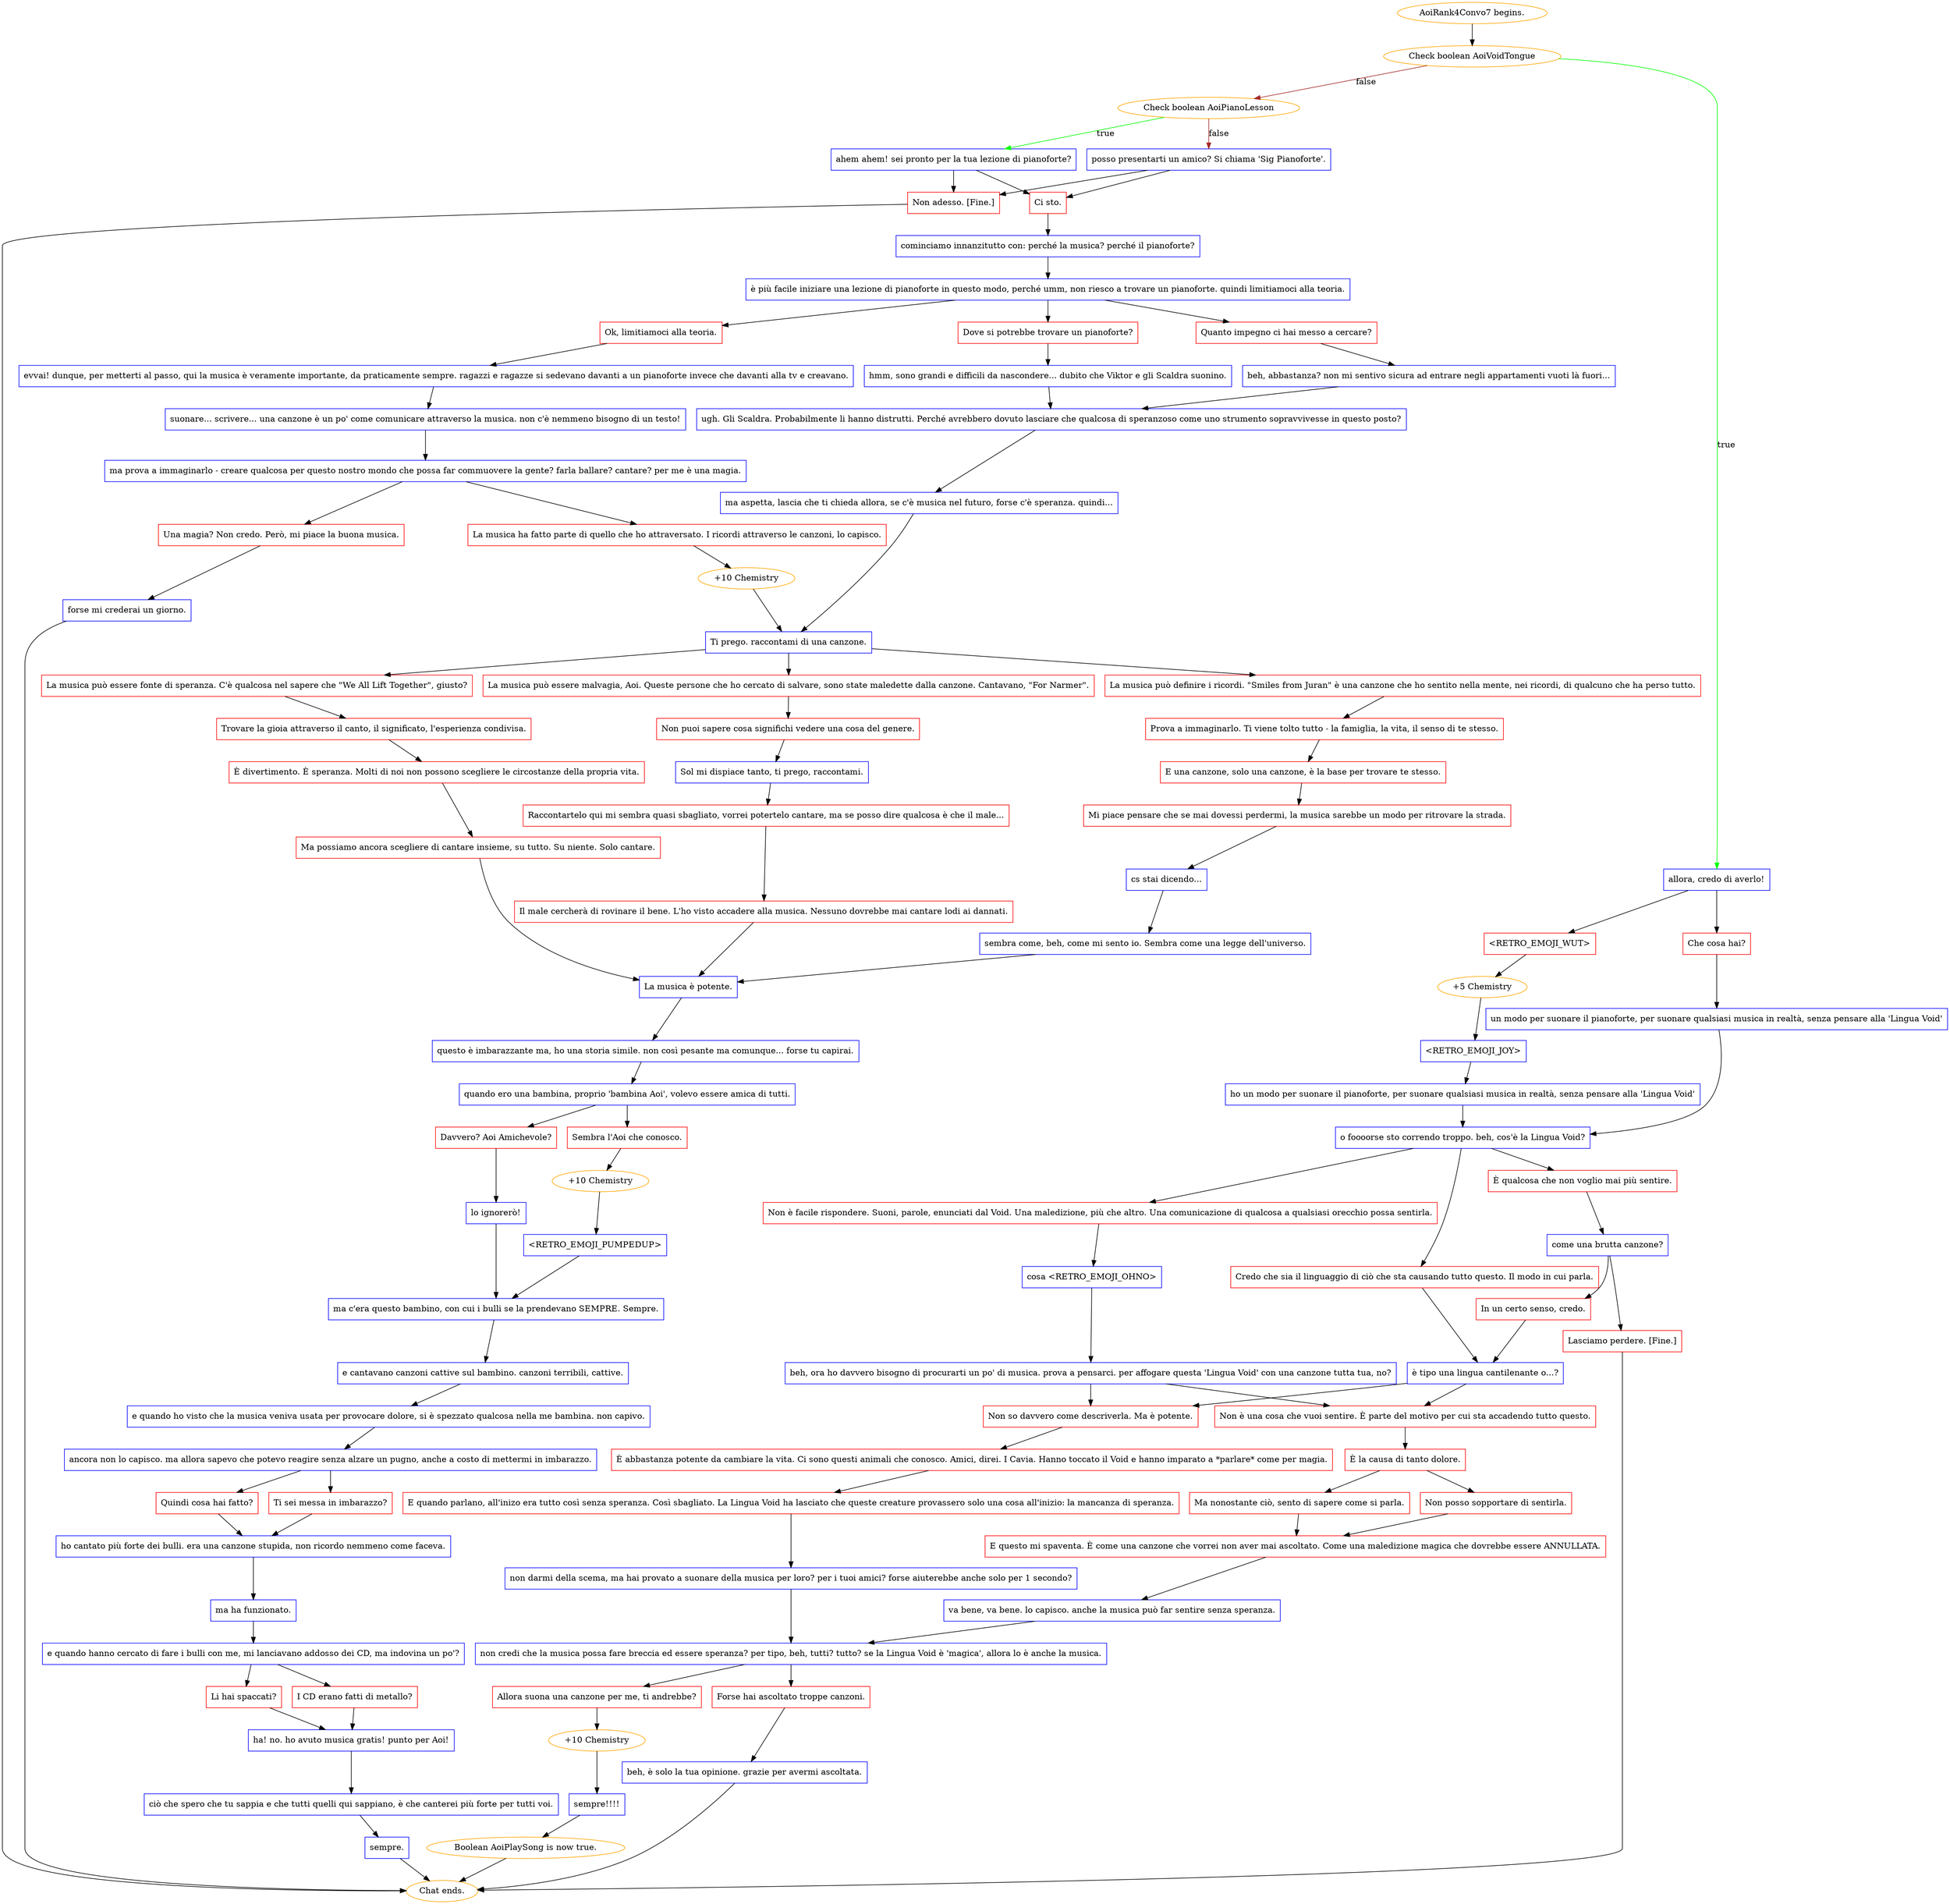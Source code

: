 digraph {
	"AoiRank4Convo7 begins." [color=orange];
		"AoiRank4Convo7 begins." -> j2536274314;
	j2536274314 [label="Check boolean AoiVoidTongue",color=orange];
		j2536274314 -> j1005440097 [label=true,color=green];
		j2536274314 -> j3819763007 [label=false,color=brown];
	j1005440097 [label="allora, credo di averlo!",shape=box,color=blue];
		j1005440097 -> j3449508096;
		j1005440097 -> j3632462493;
	j3819763007 [label="Check boolean AoiPianoLesson",color=orange];
		j3819763007 -> j2790897273 [label=true,color=green];
		j3819763007 -> j3221653864 [label=false,color=brown];
	j3449508096 [label="<RETRO_EMOJI_WUT>",shape=box,color=red];
		j3449508096 -> j3522377493;
	j3632462493 [label="Che cosa hai?",shape=box,color=red];
		j3632462493 -> j1680148061;
	j2790897273 [label="ahem ahem! sei pronto per la tua lezione di pianoforte?",shape=box,color=blue];
		j2790897273 -> j3557960443;
		j2790897273 -> j2599582665;
	j3221653864 [label="posso presentarti un amico? Si chiama 'Sig Pianoforte'.",shape=box,color=blue];
		j3221653864 -> j3557960443;
		j3221653864 -> j2599582665;
	j3522377493 [label="+5 Chemistry",color=orange];
		j3522377493 -> j3470877806;
	j1680148061 [label="un modo per suonare il pianoforte, per suonare qualsiasi musica in realtà, senza pensare alla 'Lingua Void'",shape=box,color=blue];
		j1680148061 -> j2183818683;
	j3557960443 [label="Ci sto.",shape=box,color=red];
		j3557960443 -> j2007234366;
	j2599582665 [label="Non adesso. [Fine.]",shape=box,color=red];
		j2599582665 -> "Chat ends.";
	j3470877806 [label="<RETRO_EMOJI_JOY>",shape=box,color=blue];
		j3470877806 -> j4241702130;
	j2183818683 [label="o foooorse sto correndo troppo. beh, cos'è la Lingua Void?",shape=box,color=blue];
		j2183818683 -> j417507745;
		j2183818683 -> j524129876;
		j2183818683 -> j3131651492;
	j2007234366 [label="cominciamo innanzitutto con: perché la musica? perché il pianoforte?",shape=box,color=blue];
		j2007234366 -> j3736271449;
	"Chat ends." [color=orange];
	j4241702130 [label="ho un modo per suonare il pianoforte, per suonare qualsiasi musica in realtà, senza pensare alla 'Lingua Void'",shape=box,color=blue];
		j4241702130 -> j2183818683;
	j417507745 [label="Non è facile rispondere. Suoni, parole, enunciati dal Void. Una maledizione, più che altro. Una comunicazione di qualcosa a qualsiasi orecchio possa sentirla.",shape=box,color=red];
		j417507745 -> j1159433976;
	j524129876 [label="È qualcosa che non voglio mai più sentire.",shape=box,color=red];
		j524129876 -> j571831082;
	j3131651492 [label="Credo che sia il linguaggio di ciò che sta causando tutto questo. Il modo in cui parla.",shape=box,color=red];
		j3131651492 -> j3516003889;
	j3736271449 [label="è più facile iniziare una lezione di pianoforte in questo modo, perché umm, non riesco a trovare un pianoforte. quindi limitiamoci alla teoria.",shape=box,color=blue];
		j3736271449 -> j338393940;
		j3736271449 -> j3213937055;
		j3736271449 -> j967580335;
	j1159433976 [label="cosa <RETRO_EMOJI_OHNO>",shape=box,color=blue];
		j1159433976 -> j736307430;
	j571831082 [label="come una brutta canzone?",shape=box,color=blue];
		j571831082 -> j3659157874;
		j571831082 -> j1480882983;
	j3516003889 [label="è tipo una lingua cantilenante o...?",shape=box,color=blue];
		j3516003889 -> j2720124678;
		j3516003889 -> j13071500;
	j338393940 [label="Ok, limitiamoci alla teoria.",shape=box,color=red];
		j338393940 -> j1056620490;
	j3213937055 [label="Quanto impegno ci hai messo a cercare?",shape=box,color=red];
		j3213937055 -> j2197583497;
	j967580335 [label="Dove si potrebbe trovare un pianoforte?",shape=box,color=red];
		j967580335 -> j1222223157;
	j736307430 [label="beh, ora ho davvero bisogno di procurarti un po' di musica. prova a pensarci. per affogare questa 'Lingua Void' con una canzone tutta tua, no?",shape=box,color=blue];
		j736307430 -> j2720124678;
		j736307430 -> j13071500;
	j3659157874 [label="Lasciamo perdere. [Fine.]",shape=box,color=red];
		j3659157874 -> "Chat ends.";
	j1480882983 [label="In un certo senso, credo.",shape=box,color=red];
		j1480882983 -> j3516003889;
	j2720124678 [label="Non so davvero come descriverla. Ma è potente.",shape=box,color=red];
		j2720124678 -> j1310360324;
	j13071500 [label="Non è una cosa che vuoi sentire. È parte del motivo per cui sta accadendo tutto questo.",shape=box,color=red];
		j13071500 -> j2280818089;
	j1056620490 [label="evvai! dunque, per metterti al passo, qui la musica è veramente importante, da praticamente sempre. ragazzi e ragazze si sedevano davanti a un pianoforte invece che davanti alla tv e creavano.",shape=box,color=blue];
		j1056620490 -> j1741337252;
	j2197583497 [label="beh, abbastanza? non mi sentivo sicura ad entrare negli appartamenti vuoti là fuori...",shape=box,color=blue];
		j2197583497 -> j1229201816;
	j1222223157 [label="hmm, sono grandi e difficili da nascondere... dubito che Viktor e gli Scaldra suonino.",shape=box,color=blue];
		j1222223157 -> j1229201816;
	j1310360324 [label="È abbastanza potente da cambiare la vita. Ci sono questi animali che conosco. Amici, direi. I Cavia. Hanno toccato il Void e hanno imparato a *parlare* come per magia.",shape=box,color=red];
		j1310360324 -> j1818070568;
	j2280818089 [label="È la causa di tanto dolore.",shape=box,color=red];
		j2280818089 -> j2261002781;
		j2280818089 -> j2193741088;
	j1741337252 [label="suonare... scrivere... una canzone è un po' come comunicare attraverso la musica. non c'è nemmeno bisogno di un testo!",shape=box,color=blue];
		j1741337252 -> j4246967950;
	j1229201816 [label="ugh. Gli Scaldra. Probabilmente li hanno distrutti. Perché avrebbero dovuto lasciare che qualcosa di speranzoso come uno strumento sopravvivesse in questo posto?",shape=box,color=blue];
		j1229201816 -> j4245390429;
	j1818070568 [label="E quando parlano, all'inizo era tutto così senza speranza. Così sbagliato. La Lingua Void ha lasciato che queste creature provassero solo una cosa all'inizio: la mancanza di speranza.",shape=box,color=red];
		j1818070568 -> j1485021527;
	j2261002781 [label="Non posso sopportare di sentirla.",shape=box,color=red];
		j2261002781 -> j3543837195;
	j2193741088 [label="Ma nonostante ciò, sento di sapere come si parla.",shape=box,color=red];
		j2193741088 -> j3543837195;
	j4246967950 [label="ma prova a immaginarlo - creare qualcosa per questo nostro mondo che possa far commuovere la gente? farla ballare? cantare? per me è una magia.",shape=box,color=blue];
		j4246967950 -> j2682216175;
		j4246967950 -> j3168555787;
	j4245390429 [label="ma aspetta, lascia che ti chieda allora, se c'è musica nel futuro, forse c'è speranza. quindi...",shape=box,color=blue];
		j4245390429 -> j2249197507;
	j1485021527 [label="non darmi della scema, ma hai provato a suonare della musica per loro? per i tuoi amici? forse aiuterebbe anche solo per 1 secondo?",shape=box,color=blue];
		j1485021527 -> j4137495593;
	j3543837195 [label="E questo mi spaventa. È come una canzone che vorrei non aver mai ascoltato. Come una maledizione magica che dovrebbe essere ANNULLATA.",shape=box,color=red];
		j3543837195 -> j2234321641;
	j2682216175 [label="Una magia? Non credo. Però, mi piace la buona musica.",shape=box,color=red];
		j2682216175 -> j452368694;
	j3168555787 [label="La musica ha fatto parte di quello che ho attraversato. I ricordi attraverso le canzoni, lo capisco.",shape=box,color=red];
		j3168555787 -> j1196039882;
	j2249197507 [label="Ti prego. raccontami di una canzone.",shape=box,color=blue];
		j2249197507 -> j1328586749;
		j2249197507 -> j3671701935;
		j2249197507 -> j4116055765;
	j4137495593 [label="non credi che la musica possa fare breccia ed essere speranza? per tipo, beh, tutti? tutto? se la Lingua Void è 'magica', allora lo è anche la musica.",shape=box,color=blue];
		j4137495593 -> j658506676;
		j4137495593 -> j2802652169;
	j2234321641 [label="va bene, va bene. lo capisco. anche la musica può far sentire senza speranza.",shape=box,color=blue];
		j2234321641 -> j4137495593;
	j452368694 [label="forse mi crederai un giorno.",shape=box,color=blue];
		j452368694 -> "Chat ends.";
	j1196039882 [label="+10 Chemistry",color=orange];
		j1196039882 -> j2249197507;
	j1328586749 [label="La musica può definire i ricordi. \"Smiles from Juran\" è una canzone che ho sentito nella mente, nei ricordi, di qualcuno che ha perso tutto.",shape=box,color=red];
		j1328586749 -> j1298269429;
	j3671701935 [label="La musica può essere fonte di speranza. C'è qualcosa nel sapere che \"We All Lift Together\", giusto?",shape=box,color=red];
		j3671701935 -> j4218162063;
	j4116055765 [label="La musica può essere malvagia, Aoi. Queste persone che ho cercato di salvare, sono state maledette dalla canzone. Cantavano, \"For Narmer\".",shape=box,color=red];
		j4116055765 -> j1604156413;
	j658506676 [label="Allora suona una canzone per me, ti andrebbe?",shape=box,color=red];
		j658506676 -> j648654302;
	j2802652169 [label="Forse hai ascoltato troppe canzoni.",shape=box,color=red];
		j2802652169 -> j2323391513;
	j1298269429 [label="Prova a immaginarlo. Ti viene tolto tutto - la famiglia, la vita, il senso di te stesso.",shape=box,color=red];
		j1298269429 -> j770739751;
	j4218162063 [label="Trovare la gioia attraverso il canto, il significato, l'esperienza condivisa.",shape=box,color=red];
		j4218162063 -> j2989855551;
	j1604156413 [label="Non puoi sapere cosa significhi vedere una cosa del genere.",shape=box,color=red];
		j1604156413 -> j1433666552;
	j648654302 [label="+10 Chemistry",color=orange];
		j648654302 -> j2826584358;
	j2323391513 [label="beh, è solo la tua opinione. grazie per avermi ascoltata.",shape=box,color=blue];
		j2323391513 -> "Chat ends.";
	j770739751 [label="E una canzone, solo una canzone, è la base per trovare te stesso.",shape=box,color=red];
		j770739751 -> j3448562430;
	j2989855551 [label="È divertimento. È speranza. Molti di noi non possono scegliere le circostanze della propria vita.",shape=box,color=red];
		j2989855551 -> j1701394264;
	j1433666552 [label="Sol mi dispiace tanto, ti prego, raccontami.",shape=box,color=blue];
		j1433666552 -> j249168881;
	j2826584358 [label="sempre!!!!",shape=box,color=blue];
		j2826584358 -> j4141513296;
	j3448562430 [label="Mi piace pensare che se mai dovessi perdermi, la musica sarebbe un modo per ritrovare la strada.",shape=box,color=red];
		j3448562430 -> j366046646;
	j1701394264 [label="Ma possiamo ancora scegliere di cantare insieme, su tutto. Su niente. Solo cantare.",shape=box,color=red];
		j1701394264 -> j1396964288;
	j249168881 [label="Raccontartelo qui mi sembra quasi sbagliato, vorrei potertelo cantare, ma se posso dire qualcosa è che il male...",shape=box,color=red];
		j249168881 -> j1264975740;
	j4141513296 [label="Boolean AoiPlaySong is now true.",color=orange];
		j4141513296 -> "Chat ends.";
	j366046646 [label="cs stai dicendo...",shape=box,color=blue];
		j366046646 -> j1623603984;
	j1396964288 [label="La musica è potente.",shape=box,color=blue];
		j1396964288 -> j1721223603;
	j1264975740 [label="Il male cercherà di rovinare il bene. L'ho visto accadere alla musica. Nessuno dovrebbe mai cantare lodi ai dannati.",shape=box,color=red];
		j1264975740 -> j1396964288;
	j1623603984 [label="sembra come, beh, come mi sento io. Sembra come una legge dell'universo.",shape=box,color=blue];
		j1623603984 -> j1396964288;
	j1721223603 [label="questo è imbarazzante ma, ho una storia simile. non così pesante ma comunque... forse tu capirai.",shape=box,color=blue];
		j1721223603 -> j1990496275;
	j1990496275 [label="quando ero una bambina, proprio 'bambina Aoi', volevo essere amica di tutti.",shape=box,color=blue];
		j1990496275 -> j1378761495;
		j1990496275 -> j3977755250;
	j1378761495 [label="Sembra l'Aoi che conosco.",shape=box,color=red];
		j1378761495 -> j1325261037;
	j3977755250 [label="Davvero? Aoi Amichevole?",shape=box,color=red];
		j3977755250 -> j1347741391;
	j1325261037 [label="+10 Chemistry",color=orange];
		j1325261037 -> j3870756214;
	j1347741391 [label="lo ignorerò!",shape=box,color=blue];
		j1347741391 -> j4003093616;
	j3870756214 [label="<RETRO_EMOJI_PUMPEDUP>",shape=box,color=blue];
		j3870756214 -> j4003093616;
	j4003093616 [label="ma c'era questo bambino, con cui i bulli se la prendevano SEMPRE. Sempre.",shape=box,color=blue];
		j4003093616 -> j1265139884;
	j1265139884 [label="e cantavano canzoni cattive sul bambino. canzoni terribili, cattive.",shape=box,color=blue];
		j1265139884 -> j3344879109;
	j3344879109 [label="e quando ho visto che la musica veniva usata per provocare dolore, si è spezzato qualcosa nella me bambina. non capivo.",shape=box,color=blue];
		j3344879109 -> j885598362;
	j885598362 [label="ancora non lo capisco. ma allora sapevo che potevo reagire senza alzare un pugno, anche a costo di mettermi in imbarazzo.",shape=box,color=blue];
		j885598362 -> j676259554;
		j885598362 -> j2419992380;
	j676259554 [label="Quindi cosa hai fatto?",shape=box,color=red];
		j676259554 -> j1421544021;
	j2419992380 [label="Ti sei messa in imbarazzo?",shape=box,color=red];
		j2419992380 -> j1421544021;
	j1421544021 [label="ho cantato più forte dei bulli. era una canzone stupida, non ricordo nemmeno come faceva.",shape=box,color=blue];
		j1421544021 -> j3403919944;
	j3403919944 [label="ma ha funzionato.",shape=box,color=blue];
		j3403919944 -> j2642474031;
	j2642474031 [label="e quando hanno cercato di fare i bulli con me, mi lanciavano addosso dei CD, ma indovina un po'?",shape=box,color=blue];
		j2642474031 -> j5815912;
		j2642474031 -> j4225205247;
	j5815912 [label="I CD erano fatti di metallo?",shape=box,color=red];
		j5815912 -> j3205958991;
	j4225205247 [label="Li hai spaccati?",shape=box,color=red];
		j4225205247 -> j3205958991;
	j3205958991 [label="ha! no. ho avuto musica gratis! punto per Aoi!",shape=box,color=blue];
		j3205958991 -> j1988292274;
	j1988292274 [label="ciò che spero che tu sappia e che tutti quelli qui sappiano, è che canterei più forte per tutti voi.",shape=box,color=blue];
		j1988292274 -> j876539490;
	j876539490 [label="sempre.",shape=box,color=blue];
		j876539490 -> "Chat ends.";
}